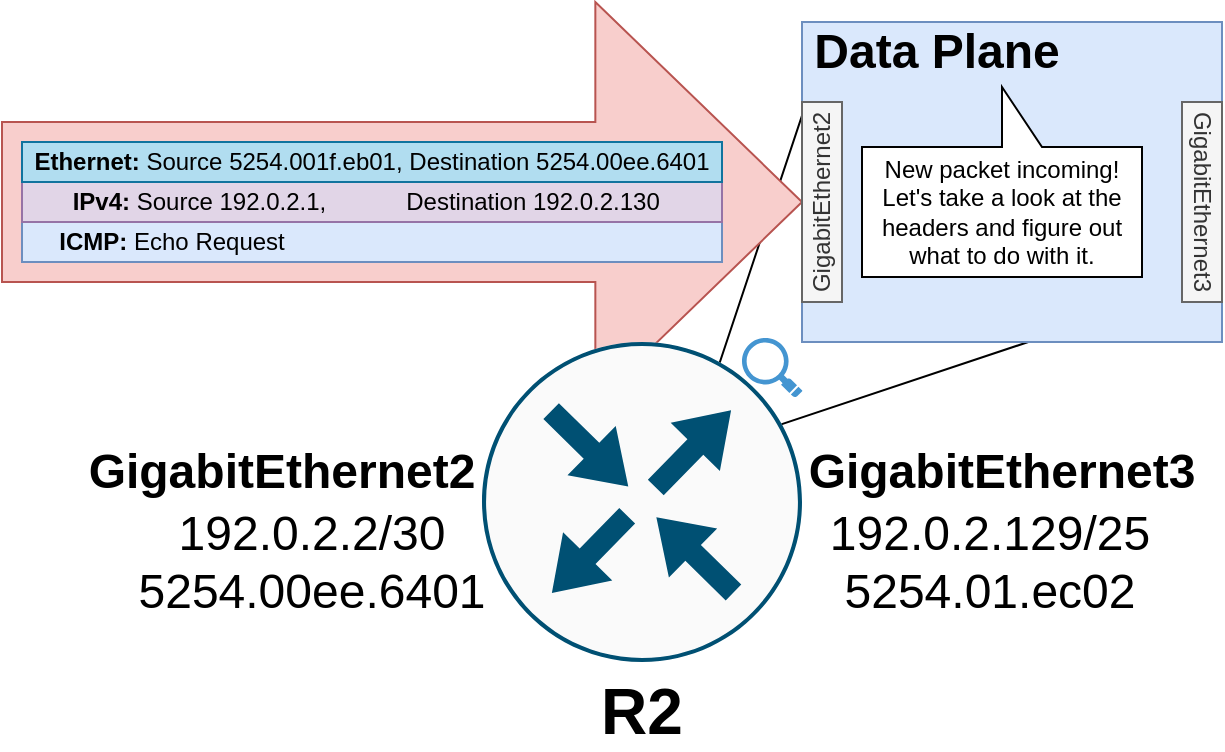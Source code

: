 <mxfile version="18.0.2" type="device"><diagram id="gkMwvEXVFvD15q9P0unt" name="Page-1"><mxGraphModel dx="1768" dy="1346" grid="1" gridSize="10" guides="1" tooltips="1" connect="1" arrows="1" fold="1" page="1" pageScale="1" pageWidth="850" pageHeight="1100" math="0" shadow="0"><root><mxCell id="0"/><mxCell id="1" parent="0"/><mxCell id="MoJfXVSKLvA6zEH9-j-g-2" value="" style="triangle;whiteSpace=wrap;html=1;rotation=-225;" vertex="1" parent="1"><mxGeometry x="160" y="200" width="160" height="160" as="geometry"/></mxCell><mxCell id="rUtFMbiMm77uvTc8waQB-4" value="&lt;font style=&quot;font-size: 32px&quot;&gt;&lt;b&gt;R2&lt;/b&gt;&lt;br&gt;&lt;/font&gt;" style="text;html=1;strokeColor=none;fillColor=none;align=center;verticalAlign=middle;whiteSpace=wrap;rounded=0;" parent="1" vertex="1"><mxGeometry x="120" y="450" width="80" height="30" as="geometry"/></mxCell><mxCell id="xENhbxOerLXffAawdGfM-7" value="&lt;font style=&quot;font-size: 24px&quot;&gt;GigabitEthernet2&lt;/font&gt;" style="text;html=1;strokeColor=none;fillColor=none;align=center;verticalAlign=middle;whiteSpace=wrap;rounded=0;fontSize=12;fontStyle=1" parent="1" vertex="1"><mxGeometry x="-120" y="335" width="200" height="20" as="geometry"/></mxCell><mxCell id="Cx1l_bT8B-DmLu8TlAHO-4" value="" style="html=1;shadow=0;dashed=0;align=center;verticalAlign=middle;shape=mxgraph.arrows2.arrow;dy=0.6;dx=103.33;notch=0;fillColor=#f8cecc;strokeColor=#b85450;" parent="1" vertex="1"><mxGeometry x="-160" y="110" width="400" height="200" as="geometry"/></mxCell><mxCell id="xENhbxOerLXffAawdGfM-9" value="&lt;font style=&quot;font-size: 24px&quot;&gt;192.0.2.2/30&lt;br&gt;5254.00ee.6401&lt;br&gt;&lt;/font&gt;" style="text;html=1;strokeColor=none;fillColor=none;align=center;verticalAlign=middle;whiteSpace=wrap;rounded=0;fontSize=12;" parent="1" vertex="1"><mxGeometry x="-90" y="360" width="170" height="60" as="geometry"/></mxCell><mxCell id="Cx1l_bT8B-DmLu8TlAHO-1" value="&lt;b&gt;&amp;nbsp; &amp;nbsp; &amp;nbsp;ICMP:&lt;/b&gt; Echo Request" style="rounded=0;whiteSpace=wrap;html=1;align=left;fillColor=#dae8fc;strokeColor=#6c8ebf;" parent="1" vertex="1"><mxGeometry x="-150" y="220" width="350" height="20" as="geometry"/></mxCell><mxCell id="Cx1l_bT8B-DmLu8TlAHO-2" value="&lt;b&gt;&amp;nbsp; &amp;nbsp; &amp;nbsp; &amp;nbsp;IPv4:&lt;/b&gt; Source 192.0.2.1,&amp;nbsp; &amp;nbsp; &amp;nbsp; &amp;nbsp; &amp;nbsp; &amp;nbsp; Destination 192.0.2.130" style="rounded=0;whiteSpace=wrap;html=1;align=left;fillColor=#e1d5e7;strokeColor=#9673a6;" parent="1" vertex="1"><mxGeometry x="-150" y="200" width="350" height="20" as="geometry"/></mxCell><mxCell id="Cx1l_bT8B-DmLu8TlAHO-3" value="&lt;b&gt;Ethernet:&lt;/b&gt; Source 5254.001f.eb01, Destination 5254.00ee.6401" style="rounded=0;whiteSpace=wrap;html=1;fillColor=#b1ddf0;strokeColor=#10739e;" parent="1" vertex="1"><mxGeometry x="-150" y="180" width="350" height="20" as="geometry"/></mxCell><mxCell id="rUtFMbiMm77uvTc8waQB-1" value="" style="sketch=0;points=[[0.5,0,0],[1,0.5,0],[0.5,1,0],[0,0.5,0],[0.145,0.145,0],[0.856,0.145,0],[0.855,0.856,0],[0.145,0.855,0]];verticalLabelPosition=bottom;html=1;verticalAlign=top;aspect=fixed;align=center;pointerEvents=1;shape=mxgraph.cisco19.rect;prIcon=router;fillColor=#FAFAFA;strokeColor=#005073;" parent="1" vertex="1"><mxGeometry x="80" y="280" width="160" height="160" as="geometry"/></mxCell><mxCell id="MoJfXVSKLvA6zEH9-j-g-5" value="" style="shadow=0;dashed=0;html=1;strokeColor=none;fillColor=#4495D1;labelPosition=center;verticalLabelPosition=bottom;verticalAlign=top;align=center;outlineConnect=0;shape=mxgraph.veeam.magnifying_glass;pointerEvents=1;" vertex="1" parent="1"><mxGeometry x="210" y="278" width="30.2" height="29.76" as="geometry"/></mxCell><mxCell id="MoJfXVSKLvA6zEH9-j-g-6" value="" style="rounded=0;whiteSpace=wrap;html=1;fillColor=#dae8fc;strokeColor=#6c8ebf;" vertex="1" parent="1"><mxGeometry x="240" y="120" width="210" height="160" as="geometry"/></mxCell><mxCell id="MoJfXVSKLvA6zEH9-j-g-7" value="&lt;b&gt;&lt;font style=&quot;font-size: 24px;&quot;&gt;Data Plane&lt;/font&gt;&lt;/b&gt;" style="text;html=1;strokeColor=none;fillColor=none;align=center;verticalAlign=middle;whiteSpace=wrap;rounded=0;" vertex="1" parent="1"><mxGeometry x="240.2" y="120" width="135" height="30" as="geometry"/></mxCell><mxCell id="MoJfXVSKLvA6zEH9-j-g-9" value="GigabitEthernet2" style="text;html=1;strokeColor=#666666;fillColor=#f5f5f5;align=center;verticalAlign=middle;whiteSpace=wrap;rounded=0;fontSize=12;fontColor=#333333;rotation=-90;" vertex="1" parent="1"><mxGeometry x="200" y="200" width="100" height="20" as="geometry"/></mxCell><mxCell id="MoJfXVSKLvA6zEH9-j-g-11" value="&lt;span style=&quot;background-color: rgb(255, 255, 255);&quot;&gt;New packet incoming! Let's take a look at the headers and figure out what to do with it.&lt;/span&gt;" style="shape=callout;whiteSpace=wrap;html=1;perimeter=calloutPerimeter;fontSize=12;strokeColor=default;fillColor=default;flipV=1;" vertex="1" parent="1"><mxGeometry x="270" y="152.5" width="140" height="95" as="geometry"/></mxCell><mxCell id="MoJfXVSKLvA6zEH9-j-g-12" value="GigabitEthernet3" style="text;html=1;strokeColor=#666666;fillColor=#f5f5f5;align=center;verticalAlign=middle;whiteSpace=wrap;rounded=0;fontSize=12;fontColor=#333333;rotation=90;" vertex="1" parent="1"><mxGeometry x="390" y="200" width="100" height="20" as="geometry"/></mxCell><mxCell id="MoJfXVSKLvA6zEH9-j-g-14" value="&lt;font style=&quot;font-size: 24px&quot;&gt;GigabitEthernet3&lt;/font&gt;" style="text;html=1;strokeColor=none;fillColor=none;align=center;verticalAlign=middle;whiteSpace=wrap;rounded=0;fontSize=12;fontStyle=1" vertex="1" parent="1"><mxGeometry x="240.2" y="335" width="200" height="20" as="geometry"/></mxCell><mxCell id="MoJfXVSKLvA6zEH9-j-g-15" value="&lt;font style=&quot;font-size: 24px&quot;&gt;192.0.2.129/25&lt;br&gt;5254.01.ec02&lt;br&gt;&lt;/font&gt;" style="text;html=1;strokeColor=none;fillColor=none;align=center;verticalAlign=middle;whiteSpace=wrap;rounded=0;fontSize=12;" vertex="1" parent="1"><mxGeometry x="249.2" y="360" width="170" height="60" as="geometry"/></mxCell></root></mxGraphModel></diagram></mxfile>
